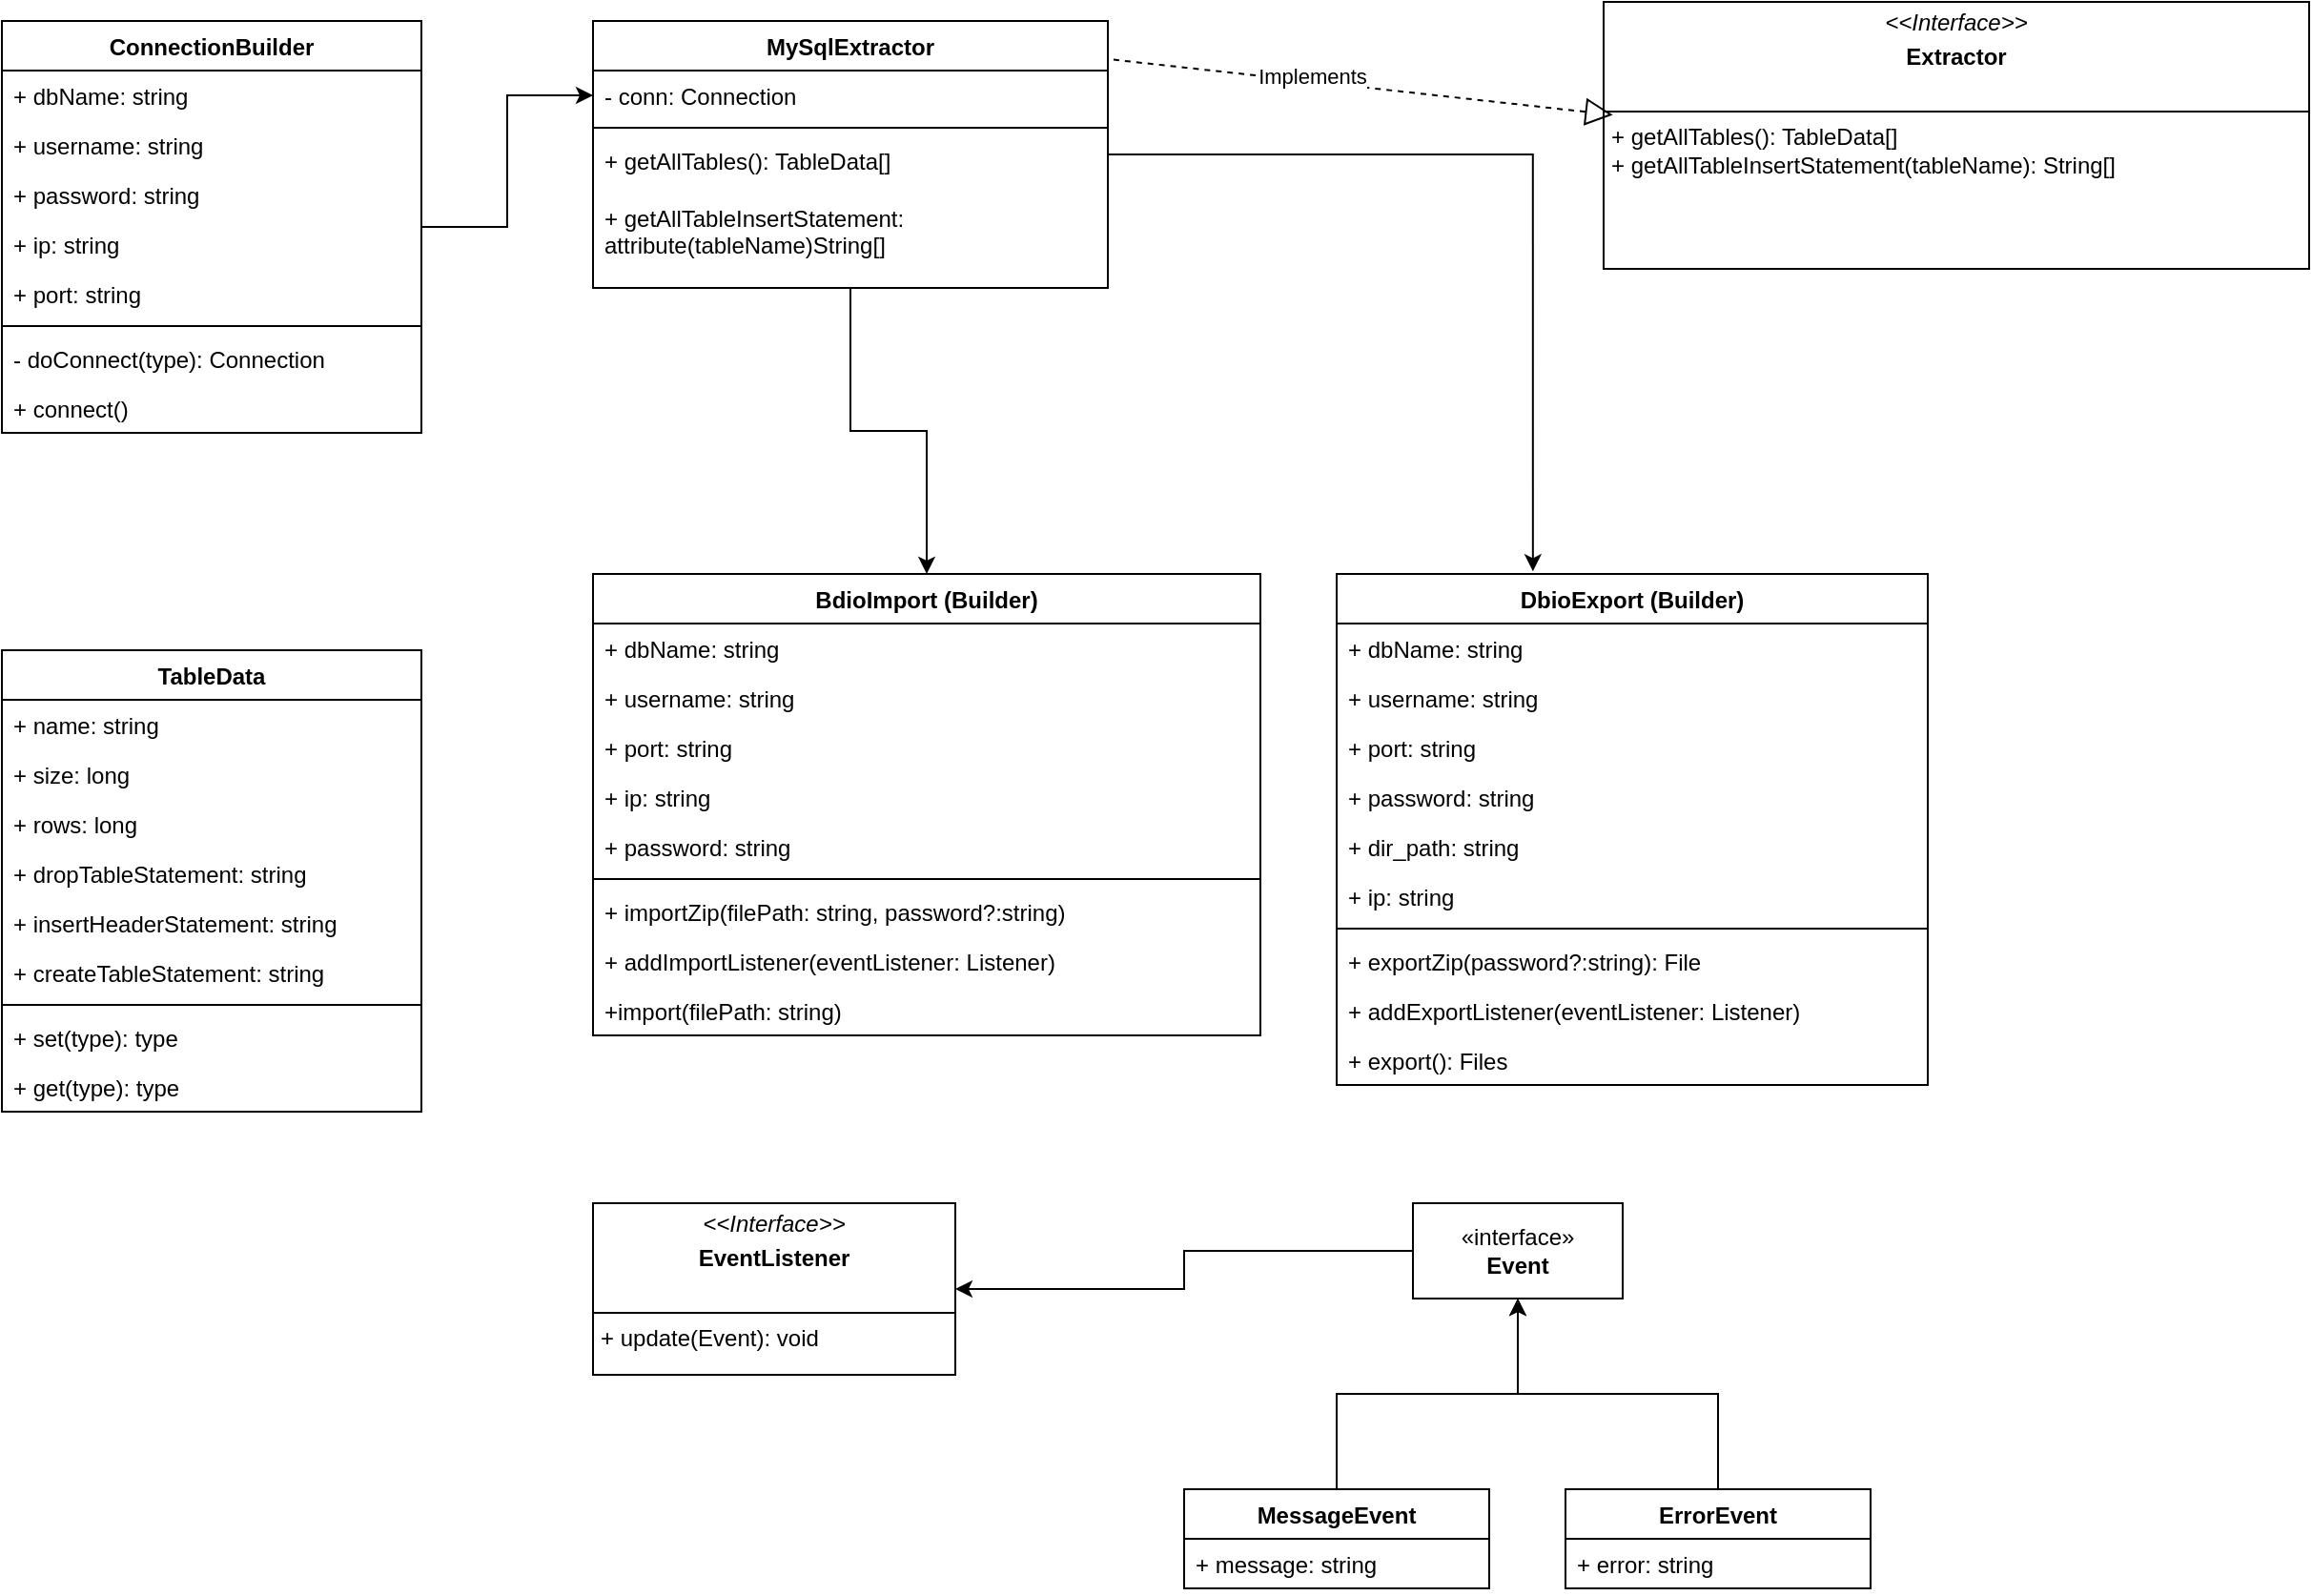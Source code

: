 <mxfile version="24.1.0" type="github">
  <diagram name="Página-1" id="fxmpgST8vMUNRsrdW15-">
    <mxGraphModel dx="1468" dy="942" grid="1" gridSize="10" guides="1" tooltips="1" connect="1" arrows="1" fold="1" page="1" pageScale="1" pageWidth="827" pageHeight="1169" math="0" shadow="0">
      <root>
        <mxCell id="0" />
        <mxCell id="1" parent="0" />
        <mxCell id="u7_PKDplPqocXtixW4Ts-45" style="edgeStyle=orthogonalEdgeStyle;rounded=0;orthogonalLoop=1;jettySize=auto;html=1;entryX=0;entryY=0.5;entryDx=0;entryDy=0;" edge="1" parent="1" source="u7_PKDplPqocXtixW4Ts-1" target="u7_PKDplPqocXtixW4Ts-11">
          <mxGeometry relative="1" as="geometry" />
        </mxCell>
        <mxCell id="u7_PKDplPqocXtixW4Ts-1" value="&lt;div&gt;ConnectionBuilder&lt;/div&gt;" style="swimlane;fontStyle=1;align=center;verticalAlign=top;childLayout=stackLayout;horizontal=1;startSize=26;horizontalStack=0;resizeParent=1;resizeParentMax=0;resizeLast=0;collapsible=1;marginBottom=0;whiteSpace=wrap;html=1;" vertex="1" parent="1">
          <mxGeometry x="40" y="40" width="220" height="216" as="geometry" />
        </mxCell>
        <mxCell id="u7_PKDplPqocXtixW4Ts-2" value="+ dbName: string" style="text;strokeColor=none;fillColor=none;align=left;verticalAlign=top;spacingLeft=4;spacingRight=4;overflow=hidden;rotatable=0;points=[[0,0.5],[1,0.5]];portConstraint=eastwest;whiteSpace=wrap;html=1;" vertex="1" parent="u7_PKDplPqocXtixW4Ts-1">
          <mxGeometry y="26" width="220" height="26" as="geometry" />
        </mxCell>
        <mxCell id="u7_PKDplPqocXtixW4Ts-7" value="+ username: string" style="text;strokeColor=none;fillColor=none;align=left;verticalAlign=top;spacingLeft=4;spacingRight=4;overflow=hidden;rotatable=0;points=[[0,0.5],[1,0.5]];portConstraint=eastwest;whiteSpace=wrap;html=1;" vertex="1" parent="u7_PKDplPqocXtixW4Ts-1">
          <mxGeometry y="52" width="220" height="26" as="geometry" />
        </mxCell>
        <mxCell id="u7_PKDplPqocXtixW4Ts-9" value="+ password: string" style="text;strokeColor=none;fillColor=none;align=left;verticalAlign=top;spacingLeft=4;spacingRight=4;overflow=hidden;rotatable=0;points=[[0,0.5],[1,0.5]];portConstraint=eastwest;whiteSpace=wrap;html=1;" vertex="1" parent="u7_PKDplPqocXtixW4Ts-1">
          <mxGeometry y="78" width="220" height="26" as="geometry" />
        </mxCell>
        <mxCell id="u7_PKDplPqocXtixW4Ts-8" value="+ ip: string" style="text;strokeColor=none;fillColor=none;align=left;verticalAlign=top;spacingLeft=4;spacingRight=4;overflow=hidden;rotatable=0;points=[[0,0.5],[1,0.5]];portConstraint=eastwest;whiteSpace=wrap;html=1;" vertex="1" parent="u7_PKDplPqocXtixW4Ts-1">
          <mxGeometry y="104" width="220" height="26" as="geometry" />
        </mxCell>
        <mxCell id="u7_PKDplPqocXtixW4Ts-6" value="+ port: string" style="text;strokeColor=none;fillColor=none;align=left;verticalAlign=top;spacingLeft=4;spacingRight=4;overflow=hidden;rotatable=0;points=[[0,0.5],[1,0.5]];portConstraint=eastwest;whiteSpace=wrap;html=1;" vertex="1" parent="u7_PKDplPqocXtixW4Ts-1">
          <mxGeometry y="130" width="220" height="26" as="geometry" />
        </mxCell>
        <mxCell id="u7_PKDplPqocXtixW4Ts-3" value="" style="line;strokeWidth=1;fillColor=none;align=left;verticalAlign=middle;spacingTop=-1;spacingLeft=3;spacingRight=3;rotatable=0;labelPosition=right;points=[];portConstraint=eastwest;strokeColor=inherit;" vertex="1" parent="u7_PKDplPqocXtixW4Ts-1">
          <mxGeometry y="156" width="220" height="8" as="geometry" />
        </mxCell>
        <mxCell id="u7_PKDplPqocXtixW4Ts-4" value="- doConnect(type): Connection" style="text;strokeColor=none;fillColor=none;align=left;verticalAlign=top;spacingLeft=4;spacingRight=4;overflow=hidden;rotatable=0;points=[[0,0.5],[1,0.5]];portConstraint=eastwest;whiteSpace=wrap;html=1;" vertex="1" parent="u7_PKDplPqocXtixW4Ts-1">
          <mxGeometry y="164" width="220" height="26" as="geometry" />
        </mxCell>
        <mxCell id="u7_PKDplPqocXtixW4Ts-5" value="+ connect()" style="text;strokeColor=none;fillColor=none;align=left;verticalAlign=top;spacingLeft=4;spacingRight=4;overflow=hidden;rotatable=0;points=[[0,0.5],[1,0.5]];portConstraint=eastwest;whiteSpace=wrap;html=1;" vertex="1" parent="u7_PKDplPqocXtixW4Ts-1">
          <mxGeometry y="190" width="220" height="26" as="geometry" />
        </mxCell>
        <mxCell id="u7_PKDplPqocXtixW4Ts-43" style="edgeStyle=orthogonalEdgeStyle;rounded=0;orthogonalLoop=1;jettySize=auto;html=1;entryX=0.5;entryY=0;entryDx=0;entryDy=0;" edge="1" parent="1" source="u7_PKDplPqocXtixW4Ts-10" target="u7_PKDplPqocXtixW4Ts-23">
          <mxGeometry relative="1" as="geometry" />
        </mxCell>
        <mxCell id="u7_PKDplPqocXtixW4Ts-10" value="&lt;div&gt;MySqlExtractor&lt;/div&gt;" style="swimlane;fontStyle=1;align=center;verticalAlign=top;childLayout=stackLayout;horizontal=1;startSize=26;horizontalStack=0;resizeParent=1;resizeParentMax=0;resizeLast=0;collapsible=1;marginBottom=0;whiteSpace=wrap;html=1;" vertex="1" parent="1">
          <mxGeometry x="350" y="40" width="270" height="140" as="geometry">
            <mxRectangle x="414" y="120" width="120" height="30" as="alternateBounds" />
          </mxGeometry>
        </mxCell>
        <mxCell id="u7_PKDplPqocXtixW4Ts-11" value="- conn: Connection" style="text;strokeColor=none;fillColor=none;align=left;verticalAlign=top;spacingLeft=4;spacingRight=4;overflow=hidden;rotatable=0;points=[[0,0.5],[1,0.5]];portConstraint=eastwest;whiteSpace=wrap;html=1;" vertex="1" parent="u7_PKDplPqocXtixW4Ts-10">
          <mxGeometry y="26" width="270" height="26" as="geometry" />
        </mxCell>
        <mxCell id="u7_PKDplPqocXtixW4Ts-12" value="" style="line;strokeWidth=1;fillColor=none;align=left;verticalAlign=middle;spacingTop=-1;spacingLeft=3;spacingRight=3;rotatable=0;labelPosition=right;points=[];portConstraint=eastwest;strokeColor=inherit;" vertex="1" parent="u7_PKDplPqocXtixW4Ts-10">
          <mxGeometry y="52" width="270" height="8" as="geometry" />
        </mxCell>
        <mxCell id="u7_PKDplPqocXtixW4Ts-13" value="+ getAllTables(): TableData[]" style="text;strokeColor=none;fillColor=none;align=left;verticalAlign=top;spacingLeft=4;spacingRight=4;overflow=hidden;rotatable=0;points=[[0,0.5],[1,0.5]];portConstraint=eastwest;whiteSpace=wrap;html=1;" vertex="1" parent="u7_PKDplPqocXtixW4Ts-10">
          <mxGeometry y="60" width="270" height="30" as="geometry" />
        </mxCell>
        <mxCell id="u7_PKDplPqocXtixW4Ts-22" value="+ getAllTableInsertStatement: attribute(tableName)String[]" style="text;strokeColor=none;fillColor=none;align=left;verticalAlign=top;spacingLeft=4;spacingRight=4;overflow=hidden;rotatable=0;points=[[0,0.5],[1,0.5]];portConstraint=eastwest;whiteSpace=wrap;html=1;" vertex="1" parent="u7_PKDplPqocXtixW4Ts-10">
          <mxGeometry y="90" width="270" height="50" as="geometry" />
        </mxCell>
        <mxCell id="u7_PKDplPqocXtixW4Ts-14" value="&lt;p style=&quot;margin:0px;margin-top:4px;text-align:center;&quot;&gt;&lt;i&gt;&amp;lt;&amp;lt;Interface&amp;gt;&amp;gt;&lt;/i&gt;&lt;/p&gt;&lt;p style=&quot;margin:0px;margin-top:4px;text-align:center;&quot;&gt;&lt;b&gt;Extractor&lt;/b&gt;&lt;br&gt;&lt;/p&gt;&lt;br&gt;&lt;hr size=&quot;1&quot; style=&quot;border-style:solid;&quot;&gt;&lt;p style=&quot;margin:0px;margin-left:4px;&quot;&gt;+ getAllTables(): TableData[]&lt;br&gt;+ getAllTableInsertStatement(tableName): String[]&lt;/p&gt;&lt;p style=&quot;margin:0px;margin-left:4px;&quot;&gt;&lt;/p&gt;&lt;p style=&quot;margin:0px;margin-left:4px;&quot;&gt;&lt;/p&gt;&lt;p style=&quot;margin:0px;margin-left:4px;&quot;&gt;&lt;/p&gt;" style="verticalAlign=top;align=left;overflow=fill;html=1;whiteSpace=wrap;" vertex="1" parent="1">
          <mxGeometry x="880" y="30" width="370" height="140" as="geometry" />
        </mxCell>
        <mxCell id="u7_PKDplPqocXtixW4Ts-20" value="" style="endArrow=block;dashed=1;endFill=0;endSize=12;html=1;rounded=0;entryX=0.013;entryY=0.423;entryDx=0;entryDy=0;entryPerimeter=0;exitX=1.011;exitY=0.145;exitDx=0;exitDy=0;exitPerimeter=0;" edge="1" parent="1" source="u7_PKDplPqocXtixW4Ts-10" target="u7_PKDplPqocXtixW4Ts-14">
          <mxGeometry width="160" relative="1" as="geometry">
            <mxPoint x="580" y="180" as="sourcePoint" />
            <mxPoint x="730" y="170" as="targetPoint" />
          </mxGeometry>
        </mxCell>
        <mxCell id="u7_PKDplPqocXtixW4Ts-21" value="&lt;div&gt;Implements&lt;/div&gt;" style="edgeLabel;html=1;align=center;verticalAlign=middle;resizable=0;points=[];" vertex="1" connectable="0" parent="u7_PKDplPqocXtixW4Ts-20">
          <mxGeometry x="-0.206" y="3" relative="1" as="geometry">
            <mxPoint as="offset" />
          </mxGeometry>
        </mxCell>
        <mxCell id="u7_PKDplPqocXtixW4Ts-23" value="&lt;div&gt;BdioImport (Builder)&lt;br&gt;&lt;/div&gt;" style="swimlane;fontStyle=1;align=center;verticalAlign=top;childLayout=stackLayout;horizontal=1;startSize=26;horizontalStack=0;resizeParent=1;resizeParentMax=0;resizeLast=0;collapsible=1;marginBottom=0;whiteSpace=wrap;html=1;" vertex="1" parent="1">
          <mxGeometry x="350" y="330" width="350" height="242" as="geometry" />
        </mxCell>
        <mxCell id="u7_PKDplPqocXtixW4Ts-31" value="+ dbName: string" style="text;strokeColor=none;fillColor=none;align=left;verticalAlign=top;spacingLeft=4;spacingRight=4;overflow=hidden;rotatable=0;points=[[0,0.5],[1,0.5]];portConstraint=eastwest;whiteSpace=wrap;html=1;" vertex="1" parent="u7_PKDplPqocXtixW4Ts-23">
          <mxGeometry y="26" width="350" height="26" as="geometry" />
        </mxCell>
        <mxCell id="u7_PKDplPqocXtixW4Ts-32" value="+ username: string" style="text;strokeColor=none;fillColor=none;align=left;verticalAlign=top;spacingLeft=4;spacingRight=4;overflow=hidden;rotatable=0;points=[[0,0.5],[1,0.5]];portConstraint=eastwest;whiteSpace=wrap;html=1;" vertex="1" parent="u7_PKDplPqocXtixW4Ts-23">
          <mxGeometry y="52" width="350" height="26" as="geometry" />
        </mxCell>
        <mxCell id="u7_PKDplPqocXtixW4Ts-35" value="+ port: string" style="text;strokeColor=none;fillColor=none;align=left;verticalAlign=top;spacingLeft=4;spacingRight=4;overflow=hidden;rotatable=0;points=[[0,0.5],[1,0.5]];portConstraint=eastwest;whiteSpace=wrap;html=1;" vertex="1" parent="u7_PKDplPqocXtixW4Ts-23">
          <mxGeometry y="78" width="350" height="26" as="geometry" />
        </mxCell>
        <mxCell id="u7_PKDplPqocXtixW4Ts-34" value="+ ip: string" style="text;strokeColor=none;fillColor=none;align=left;verticalAlign=top;spacingLeft=4;spacingRight=4;overflow=hidden;rotatable=0;points=[[0,0.5],[1,0.5]];portConstraint=eastwest;whiteSpace=wrap;html=1;" vertex="1" parent="u7_PKDplPqocXtixW4Ts-23">
          <mxGeometry y="104" width="350" height="26" as="geometry" />
        </mxCell>
        <mxCell id="u7_PKDplPqocXtixW4Ts-33" value="+ password: string" style="text;strokeColor=none;fillColor=none;align=left;verticalAlign=top;spacingLeft=4;spacingRight=4;overflow=hidden;rotatable=0;points=[[0,0.5],[1,0.5]];portConstraint=eastwest;whiteSpace=wrap;html=1;" vertex="1" parent="u7_PKDplPqocXtixW4Ts-23">
          <mxGeometry y="130" width="350" height="26" as="geometry" />
        </mxCell>
        <mxCell id="u7_PKDplPqocXtixW4Ts-25" value="" style="line;strokeWidth=1;fillColor=none;align=left;verticalAlign=middle;spacingTop=-1;spacingLeft=3;spacingRight=3;rotatable=0;labelPosition=right;points=[];portConstraint=eastwest;strokeColor=inherit;" vertex="1" parent="u7_PKDplPqocXtixW4Ts-23">
          <mxGeometry y="156" width="350" height="8" as="geometry" />
        </mxCell>
        <mxCell id="u7_PKDplPqocXtixW4Ts-26" value="+ importZip(filePath: string, password?:string)" style="text;strokeColor=none;fillColor=none;align=left;verticalAlign=top;spacingLeft=4;spacingRight=4;overflow=hidden;rotatable=0;points=[[0,0.5],[1,0.5]];portConstraint=eastwest;whiteSpace=wrap;html=1;" vertex="1" parent="u7_PKDplPqocXtixW4Ts-23">
          <mxGeometry y="164" width="350" height="26" as="geometry" />
        </mxCell>
        <mxCell id="u7_PKDplPqocXtixW4Ts-61" value="+ addImportListener(eventListener: Listener)" style="text;strokeColor=none;fillColor=none;align=left;verticalAlign=top;spacingLeft=4;spacingRight=4;overflow=hidden;rotatable=0;points=[[0,0.5],[1,0.5]];portConstraint=eastwest;whiteSpace=wrap;html=1;" vertex="1" parent="u7_PKDplPqocXtixW4Ts-23">
          <mxGeometry y="190" width="350" height="26" as="geometry" />
        </mxCell>
        <mxCell id="u7_PKDplPqocXtixW4Ts-41" value="+import(filePath: string)" style="text;strokeColor=none;fillColor=none;align=left;verticalAlign=top;spacingLeft=4;spacingRight=4;overflow=hidden;rotatable=0;points=[[0,0.5],[1,0.5]];portConstraint=eastwest;whiteSpace=wrap;html=1;" vertex="1" parent="u7_PKDplPqocXtixW4Ts-23">
          <mxGeometry y="216" width="350" height="26" as="geometry" />
        </mxCell>
        <mxCell id="u7_PKDplPqocXtixW4Ts-27" value="DbioExport (Builder)" style="swimlane;fontStyle=1;align=center;verticalAlign=top;childLayout=stackLayout;horizontal=1;startSize=26;horizontalStack=0;resizeParent=1;resizeParentMax=0;resizeLast=0;collapsible=1;marginBottom=0;whiteSpace=wrap;html=1;" vertex="1" parent="1">
          <mxGeometry x="740" y="330" width="310" height="268" as="geometry" />
        </mxCell>
        <mxCell id="u7_PKDplPqocXtixW4Ts-36" value="+ dbName: string" style="text;strokeColor=none;fillColor=none;align=left;verticalAlign=top;spacingLeft=4;spacingRight=4;overflow=hidden;rotatable=0;points=[[0,0.5],[1,0.5]];portConstraint=eastwest;whiteSpace=wrap;html=1;" vertex="1" parent="u7_PKDplPqocXtixW4Ts-27">
          <mxGeometry y="26" width="310" height="26" as="geometry" />
        </mxCell>
        <mxCell id="u7_PKDplPqocXtixW4Ts-37" value="+ username: string" style="text;strokeColor=none;fillColor=none;align=left;verticalAlign=top;spacingLeft=4;spacingRight=4;overflow=hidden;rotatable=0;points=[[0,0.5],[1,0.5]];portConstraint=eastwest;whiteSpace=wrap;html=1;" vertex="1" parent="u7_PKDplPqocXtixW4Ts-27">
          <mxGeometry y="52" width="310" height="26" as="geometry" />
        </mxCell>
        <mxCell id="u7_PKDplPqocXtixW4Ts-38" value="+ port: string" style="text;strokeColor=none;fillColor=none;align=left;verticalAlign=top;spacingLeft=4;spacingRight=4;overflow=hidden;rotatable=0;points=[[0,0.5],[1,0.5]];portConstraint=eastwest;whiteSpace=wrap;html=1;" vertex="1" parent="u7_PKDplPqocXtixW4Ts-27">
          <mxGeometry y="78" width="310" height="26" as="geometry" />
        </mxCell>
        <mxCell id="u7_PKDplPqocXtixW4Ts-40" value="+ password: string" style="text;strokeColor=none;fillColor=none;align=left;verticalAlign=top;spacingLeft=4;spacingRight=4;overflow=hidden;rotatable=0;points=[[0,0.5],[1,0.5]];portConstraint=eastwest;whiteSpace=wrap;html=1;" vertex="1" parent="u7_PKDplPqocXtixW4Ts-27">
          <mxGeometry y="104" width="310" height="26" as="geometry" />
        </mxCell>
        <mxCell id="u7_PKDplPqocXtixW4Ts-42" value="+ dir_path: string" style="text;strokeColor=none;fillColor=none;align=left;verticalAlign=top;spacingLeft=4;spacingRight=4;overflow=hidden;rotatable=0;points=[[0,0.5],[1,0.5]];portConstraint=eastwest;whiteSpace=wrap;html=1;" vertex="1" parent="u7_PKDplPqocXtixW4Ts-27">
          <mxGeometry y="130" width="310" height="26" as="geometry" />
        </mxCell>
        <mxCell id="u7_PKDplPqocXtixW4Ts-39" value="+ ip: string" style="text;strokeColor=none;fillColor=none;align=left;verticalAlign=top;spacingLeft=4;spacingRight=4;overflow=hidden;rotatable=0;points=[[0,0.5],[1,0.5]];portConstraint=eastwest;whiteSpace=wrap;html=1;" vertex="1" parent="u7_PKDplPqocXtixW4Ts-27">
          <mxGeometry y="156" width="310" height="26" as="geometry" />
        </mxCell>
        <mxCell id="u7_PKDplPqocXtixW4Ts-29" value="" style="line;strokeWidth=1;fillColor=none;align=left;verticalAlign=middle;spacingTop=-1;spacingLeft=3;spacingRight=3;rotatable=0;labelPosition=right;points=[];portConstraint=eastwest;strokeColor=inherit;" vertex="1" parent="u7_PKDplPqocXtixW4Ts-27">
          <mxGeometry y="182" width="310" height="8" as="geometry" />
        </mxCell>
        <mxCell id="u7_PKDplPqocXtixW4Ts-56" value="+ exportZip(password?:string): File" style="text;strokeColor=none;fillColor=none;align=left;verticalAlign=top;spacingLeft=4;spacingRight=4;overflow=hidden;rotatable=0;points=[[0,0.5],[1,0.5]];portConstraint=eastwest;whiteSpace=wrap;html=1;" vertex="1" parent="u7_PKDplPqocXtixW4Ts-27">
          <mxGeometry y="190" width="310" height="26" as="geometry" />
        </mxCell>
        <mxCell id="u7_PKDplPqocXtixW4Ts-60" value="+ addExportListener(eventListener: Listener)" style="text;strokeColor=none;fillColor=none;align=left;verticalAlign=top;spacingLeft=4;spacingRight=4;overflow=hidden;rotatable=0;points=[[0,0.5],[1,0.5]];portConstraint=eastwest;whiteSpace=wrap;html=1;" vertex="1" parent="u7_PKDplPqocXtixW4Ts-27">
          <mxGeometry y="216" width="310" height="26" as="geometry" />
        </mxCell>
        <mxCell id="u7_PKDplPqocXtixW4Ts-30" value="&lt;div&gt;+ export(): Files&lt;/div&gt;" style="text;strokeColor=none;fillColor=none;align=left;verticalAlign=top;spacingLeft=4;spacingRight=4;overflow=hidden;rotatable=0;points=[[0,0.5],[1,0.5]];portConstraint=eastwest;whiteSpace=wrap;html=1;" vertex="1" parent="u7_PKDplPqocXtixW4Ts-27">
          <mxGeometry y="242" width="310" height="26" as="geometry" />
        </mxCell>
        <mxCell id="u7_PKDplPqocXtixW4Ts-44" style="edgeStyle=orthogonalEdgeStyle;rounded=0;orthogonalLoop=1;jettySize=auto;html=1;entryX=0.332;entryY=-0.005;entryDx=0;entryDy=0;entryPerimeter=0;" edge="1" parent="1" source="u7_PKDplPqocXtixW4Ts-10" target="u7_PKDplPqocXtixW4Ts-27">
          <mxGeometry relative="1" as="geometry" />
        </mxCell>
        <mxCell id="u7_PKDplPqocXtixW4Ts-46" value="TableData" style="swimlane;fontStyle=1;align=center;verticalAlign=top;childLayout=stackLayout;horizontal=1;startSize=26;horizontalStack=0;resizeParent=1;resizeParentMax=0;resizeLast=0;collapsible=1;marginBottom=0;whiteSpace=wrap;html=1;" vertex="1" parent="1">
          <mxGeometry x="40" y="370" width="220" height="242" as="geometry" />
        </mxCell>
        <mxCell id="u7_PKDplPqocXtixW4Ts-47" value="+ name: string" style="text;strokeColor=none;fillColor=none;align=left;verticalAlign=top;spacingLeft=4;spacingRight=4;overflow=hidden;rotatable=0;points=[[0,0.5],[1,0.5]];portConstraint=eastwest;whiteSpace=wrap;html=1;" vertex="1" parent="u7_PKDplPqocXtixW4Ts-46">
          <mxGeometry y="26" width="220" height="26" as="geometry" />
        </mxCell>
        <mxCell id="u7_PKDplPqocXtixW4Ts-51" value="+ size: long" style="text;strokeColor=none;fillColor=none;align=left;verticalAlign=top;spacingLeft=4;spacingRight=4;overflow=hidden;rotatable=0;points=[[0,0.5],[1,0.5]];portConstraint=eastwest;whiteSpace=wrap;html=1;" vertex="1" parent="u7_PKDplPqocXtixW4Ts-46">
          <mxGeometry y="52" width="220" height="26" as="geometry" />
        </mxCell>
        <mxCell id="u7_PKDplPqocXtixW4Ts-50" value="+ rows: long" style="text;strokeColor=none;fillColor=none;align=left;verticalAlign=top;spacingLeft=4;spacingRight=4;overflow=hidden;rotatable=0;points=[[0,0.5],[1,0.5]];portConstraint=eastwest;whiteSpace=wrap;html=1;" vertex="1" parent="u7_PKDplPqocXtixW4Ts-46">
          <mxGeometry y="78" width="220" height="26" as="geometry" />
        </mxCell>
        <mxCell id="u7_PKDplPqocXtixW4Ts-53" value="+ dropTableStatement: string" style="text;strokeColor=none;fillColor=none;align=left;verticalAlign=top;spacingLeft=4;spacingRight=4;overflow=hidden;rotatable=0;points=[[0,0.5],[1,0.5]];portConstraint=eastwest;whiteSpace=wrap;html=1;" vertex="1" parent="u7_PKDplPqocXtixW4Ts-46">
          <mxGeometry y="104" width="220" height="26" as="geometry" />
        </mxCell>
        <mxCell id="u7_PKDplPqocXtixW4Ts-54" value="+ insertHeaderStatement: string" style="text;strokeColor=none;fillColor=none;align=left;verticalAlign=top;spacingLeft=4;spacingRight=4;overflow=hidden;rotatable=0;points=[[0,0.5],[1,0.5]];portConstraint=eastwest;whiteSpace=wrap;html=1;" vertex="1" parent="u7_PKDplPqocXtixW4Ts-46">
          <mxGeometry y="130" width="220" height="26" as="geometry" />
        </mxCell>
        <mxCell id="u7_PKDplPqocXtixW4Ts-52" value="+ createTableStatement: string" style="text;strokeColor=none;fillColor=none;align=left;verticalAlign=top;spacingLeft=4;spacingRight=4;overflow=hidden;rotatable=0;points=[[0,0.5],[1,0.5]];portConstraint=eastwest;whiteSpace=wrap;html=1;" vertex="1" parent="u7_PKDplPqocXtixW4Ts-46">
          <mxGeometry y="156" width="220" height="26" as="geometry" />
        </mxCell>
        <mxCell id="u7_PKDplPqocXtixW4Ts-48" value="" style="line;strokeWidth=1;fillColor=none;align=left;verticalAlign=middle;spacingTop=-1;spacingLeft=3;spacingRight=3;rotatable=0;labelPosition=right;points=[];portConstraint=eastwest;strokeColor=inherit;" vertex="1" parent="u7_PKDplPqocXtixW4Ts-46">
          <mxGeometry y="182" width="220" height="8" as="geometry" />
        </mxCell>
        <mxCell id="u7_PKDplPqocXtixW4Ts-55" value="+ set(type): type" style="text;strokeColor=none;fillColor=none;align=left;verticalAlign=top;spacingLeft=4;spacingRight=4;overflow=hidden;rotatable=0;points=[[0,0.5],[1,0.5]];portConstraint=eastwest;whiteSpace=wrap;html=1;" vertex="1" parent="u7_PKDplPqocXtixW4Ts-46">
          <mxGeometry y="190" width="220" height="26" as="geometry" />
        </mxCell>
        <mxCell id="u7_PKDplPqocXtixW4Ts-49" value="+ get(type): type" style="text;strokeColor=none;fillColor=none;align=left;verticalAlign=top;spacingLeft=4;spacingRight=4;overflow=hidden;rotatable=0;points=[[0,0.5],[1,0.5]];portConstraint=eastwest;whiteSpace=wrap;html=1;" vertex="1" parent="u7_PKDplPqocXtixW4Ts-46">
          <mxGeometry y="216" width="220" height="26" as="geometry" />
        </mxCell>
        <mxCell id="u7_PKDplPqocXtixW4Ts-59" value="&lt;p style=&quot;margin:0px;margin-top:4px;text-align:center;&quot;&gt;&lt;i&gt;&amp;lt;&amp;lt;Interface&amp;gt;&amp;gt;&lt;/i&gt;&lt;/p&gt;&lt;p style=&quot;margin:0px;margin-top:4px;text-align:center;&quot;&gt;&lt;b&gt;EventListener&lt;/b&gt;&lt;br&gt;&lt;/p&gt;&lt;br&gt;&lt;hr size=&quot;1&quot; style=&quot;border-style:solid;&quot;&gt;&lt;p style=&quot;margin:0px;margin-left:4px;&quot;&gt;+ update(Event): void&lt;br&gt;&lt;/p&gt;" style="verticalAlign=top;align=left;overflow=fill;html=1;whiteSpace=wrap;" vertex="1" parent="1">
          <mxGeometry x="350" y="660" width="190" height="90" as="geometry" />
        </mxCell>
        <mxCell id="u7_PKDplPqocXtixW4Ts-73" style="edgeStyle=orthogonalEdgeStyle;rounded=0;orthogonalLoop=1;jettySize=auto;html=1;entryX=1;entryY=0.5;entryDx=0;entryDy=0;" edge="1" parent="1" source="u7_PKDplPqocXtixW4Ts-62" target="u7_PKDplPqocXtixW4Ts-59">
          <mxGeometry relative="1" as="geometry" />
        </mxCell>
        <mxCell id="u7_PKDplPqocXtixW4Ts-62" value="&lt;div&gt;«interface»&lt;/div&gt;&lt;div&gt;&lt;b&gt;Event&lt;/b&gt;&lt;/div&gt;" style="html=1;whiteSpace=wrap;" vertex="1" parent="1">
          <mxGeometry x="780" y="660" width="110" height="50" as="geometry" />
        </mxCell>
        <mxCell id="u7_PKDplPqocXtixW4Ts-71" style="edgeStyle=orthogonalEdgeStyle;rounded=0;orthogonalLoop=1;jettySize=auto;html=1;entryX=0.5;entryY=1;entryDx=0;entryDy=0;" edge="1" parent="1" source="u7_PKDplPqocXtixW4Ts-63" target="u7_PKDplPqocXtixW4Ts-62">
          <mxGeometry relative="1" as="geometry" />
        </mxCell>
        <mxCell id="u7_PKDplPqocXtixW4Ts-63" value="MessageEvent" style="swimlane;fontStyle=1;align=center;verticalAlign=top;childLayout=stackLayout;horizontal=1;startSize=26;horizontalStack=0;resizeParent=1;resizeParentMax=0;resizeLast=0;collapsible=1;marginBottom=0;whiteSpace=wrap;html=1;" vertex="1" parent="1">
          <mxGeometry x="660" y="810" width="160" height="52" as="geometry" />
        </mxCell>
        <mxCell id="u7_PKDplPqocXtixW4Ts-64" value="+ message: string" style="text;strokeColor=none;fillColor=none;align=left;verticalAlign=top;spacingLeft=4;spacingRight=4;overflow=hidden;rotatable=0;points=[[0,0.5],[1,0.5]];portConstraint=eastwest;whiteSpace=wrap;html=1;" vertex="1" parent="u7_PKDplPqocXtixW4Ts-63">
          <mxGeometry y="26" width="160" height="26" as="geometry" />
        </mxCell>
        <mxCell id="u7_PKDplPqocXtixW4Ts-72" style="edgeStyle=orthogonalEdgeStyle;rounded=0;orthogonalLoop=1;jettySize=auto;html=1;entryX=0.5;entryY=1;entryDx=0;entryDy=0;" edge="1" parent="1" source="u7_PKDplPqocXtixW4Ts-67" target="u7_PKDplPqocXtixW4Ts-62">
          <mxGeometry relative="1" as="geometry" />
        </mxCell>
        <mxCell id="u7_PKDplPqocXtixW4Ts-67" value="ErrorEvent" style="swimlane;fontStyle=1;align=center;verticalAlign=top;childLayout=stackLayout;horizontal=1;startSize=26;horizontalStack=0;resizeParent=1;resizeParentMax=0;resizeLast=0;collapsible=1;marginBottom=0;whiteSpace=wrap;html=1;" vertex="1" parent="1">
          <mxGeometry x="860" y="810" width="160" height="52" as="geometry" />
        </mxCell>
        <mxCell id="u7_PKDplPqocXtixW4Ts-68" value="+ error: string" style="text;strokeColor=none;fillColor=none;align=left;verticalAlign=top;spacingLeft=4;spacingRight=4;overflow=hidden;rotatable=0;points=[[0,0.5],[1,0.5]];portConstraint=eastwest;whiteSpace=wrap;html=1;" vertex="1" parent="u7_PKDplPqocXtixW4Ts-67">
          <mxGeometry y="26" width="160" height="26" as="geometry" />
        </mxCell>
      </root>
    </mxGraphModel>
  </diagram>
</mxfile>
